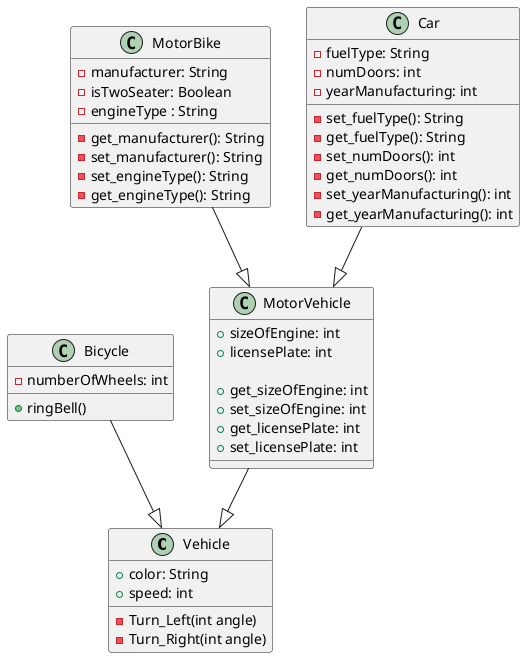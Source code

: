 # Project1


@startuml

class Vehicle {
 +color: String
 +speed: int
 -Turn_Left(int angle)
 -Turn_Right(int angle)
  
}


class Bicycle{
-numberOfWheels: int
+ringBell()
}

class MotorVehicle{
+ sizeOfEngine: int
+ licensePlate: int

+ get_sizeOfEngine: int
+ set_sizeOfEngine: int
+ get_licensePlate: int
+ set_licensePlate: int

}

class MotorBike{
- manufacturer: String
- isTwoSeater: Boolean
- engineType : String

- get_manufacturer(): String
- set_manufacturer(): String
- set_engineType(): String
- get_engineType(): String
}

class Car{
- fuelType: String
- numDoors: int
- yearManufacturing: int

- set_fuelType(): String
- get_fuelType(): String
- set_numDoors(): int
- get_numDoors(): int
- set_yearManufacturing(): int
- get_yearManufacturing(): int
}

MotorVehicle --|> Vehicle 

Bicycle  --|> Vehicle 

MotorBike --|> MotorVehicle 

Car --|> MotorVehicle


@enduml
